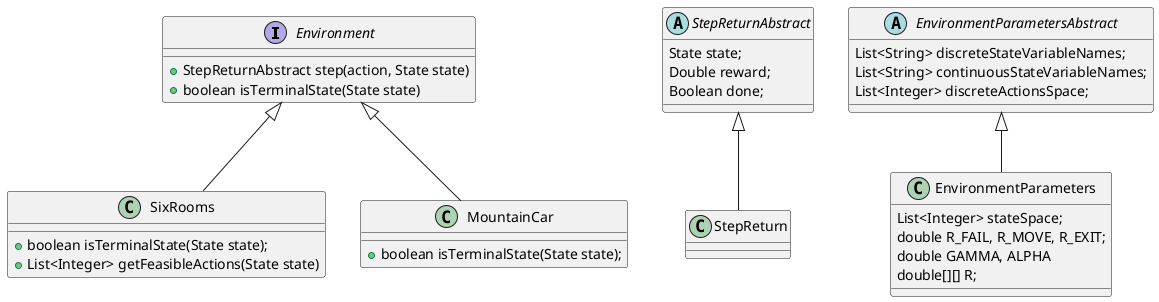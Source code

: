 @startuml
'https://plantuml.com/class-diagram


interface Environment {
+ StepReturnAbstract step(action, State state)
+ boolean isTerminalState(State state)
}

abstract class StepReturnAbstract  {
State state;
Double reward;
Boolean done;
 }

 abstract class EnvironmentParametersAbstract  {
 List<String> discreteStateVariableNames;
 List<String> continuousStateVariableNames;
 List<Integer> discreteActionsSpace;
  }


class StepReturn {
}

class EnvironmentParameters {
List<Integer> stateSpace;
double R_FAIL, R_MOVE, R_EXIT;
double GAMMA, ALPHA
double[][] R;
}

class SixRooms {
+ boolean isTerminalState(State state);
+ List<Integer> getFeasibleActions(State state)
}

class MountainCar {
+ boolean isTerminalState(State state);
}


Environment  <|-- SixRooms
Environment  <|-- MountainCar



StepReturnAbstract  <|-- StepReturn
EnvironmentParametersAbstract  <|-- EnvironmentParameters





@enduml